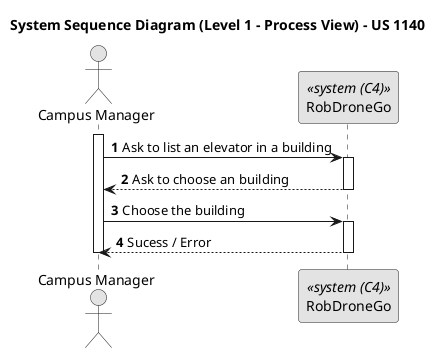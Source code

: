 @startuml
skinparam monochrome true
skinparam packageStyle rectangle
skinparam shadowing false

title System Sequence Diagram (Level 1 - Process View) - US 1140
autonumber

Actor "Campus Manager" as CampusManager
participant "RobDroneGo" as Sistema <<system (C4)>>

activate CampusManager
    CampusManager -> Sistema : Ask to list an elevator in a building
    activate Sistema

    Sistema --> CampusManager : Ask to choose an building
    deactivate Sistema

    CampusManager -> Sistema : Choose the building
    activate Sistema

    Sistema --> CampusManager : Sucess / Error
    deactivate Sistema
deactivate CampusManager

@enduml
